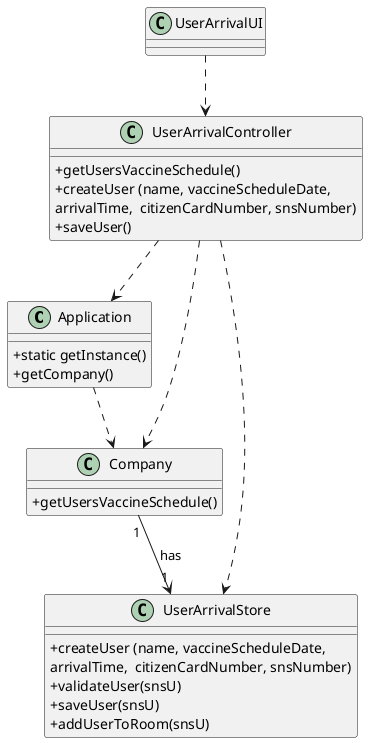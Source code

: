 @startuml
skinparam classAttributeIconSize 0

class Application {
  +static getInstance()
  +getCompany()

}

class UserArrivalStore {
+createUser (name, vaccineScheduleDate, \narrivalTime,  citizenCardNumber, snsNumber)
+validateUser(snsU)
+saveUser(snsU)
+addUserToRoom(snsU)
}


class Company {
+getUsersVaccineSchedule()

}



class UserArrivalController {
+getUsersVaccineSchedule()
+createUser (name, vaccineScheduleDate, \narrivalTime,  citizenCardNumber, snsNumber)
+saveUser()
}

class UserArrivalUI {

}


UserArrivalUI ..> UserArrivalController
UserArrivalController ..> Company
UserArrivalController ..> Application
Application ..> Company
UserArrivalController ..> UserArrivalStore
Company "1" --> "1" UserArrivalStore : has




@enduml